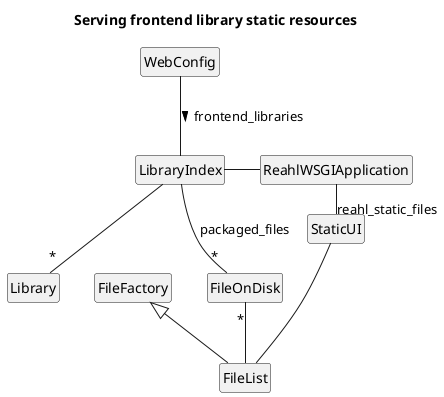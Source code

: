 @startuml

title Serving frontend library static resources

hide members
hide circle

WebConfig -down- LibraryIndex : frontend_libraries >
LibraryIndex -down- "*" Library

LibraryIndex -right- ReahlWSGIApplication
LibraryIndex -- "*" FileOnDisk : packaged_files

ReahlWSGIApplication -right- StaticUI : reahl_static_files
StaticUI -right- FileList
FileOnDisk "*" -- FileList
FileFactory <|-- FileList

@enduml